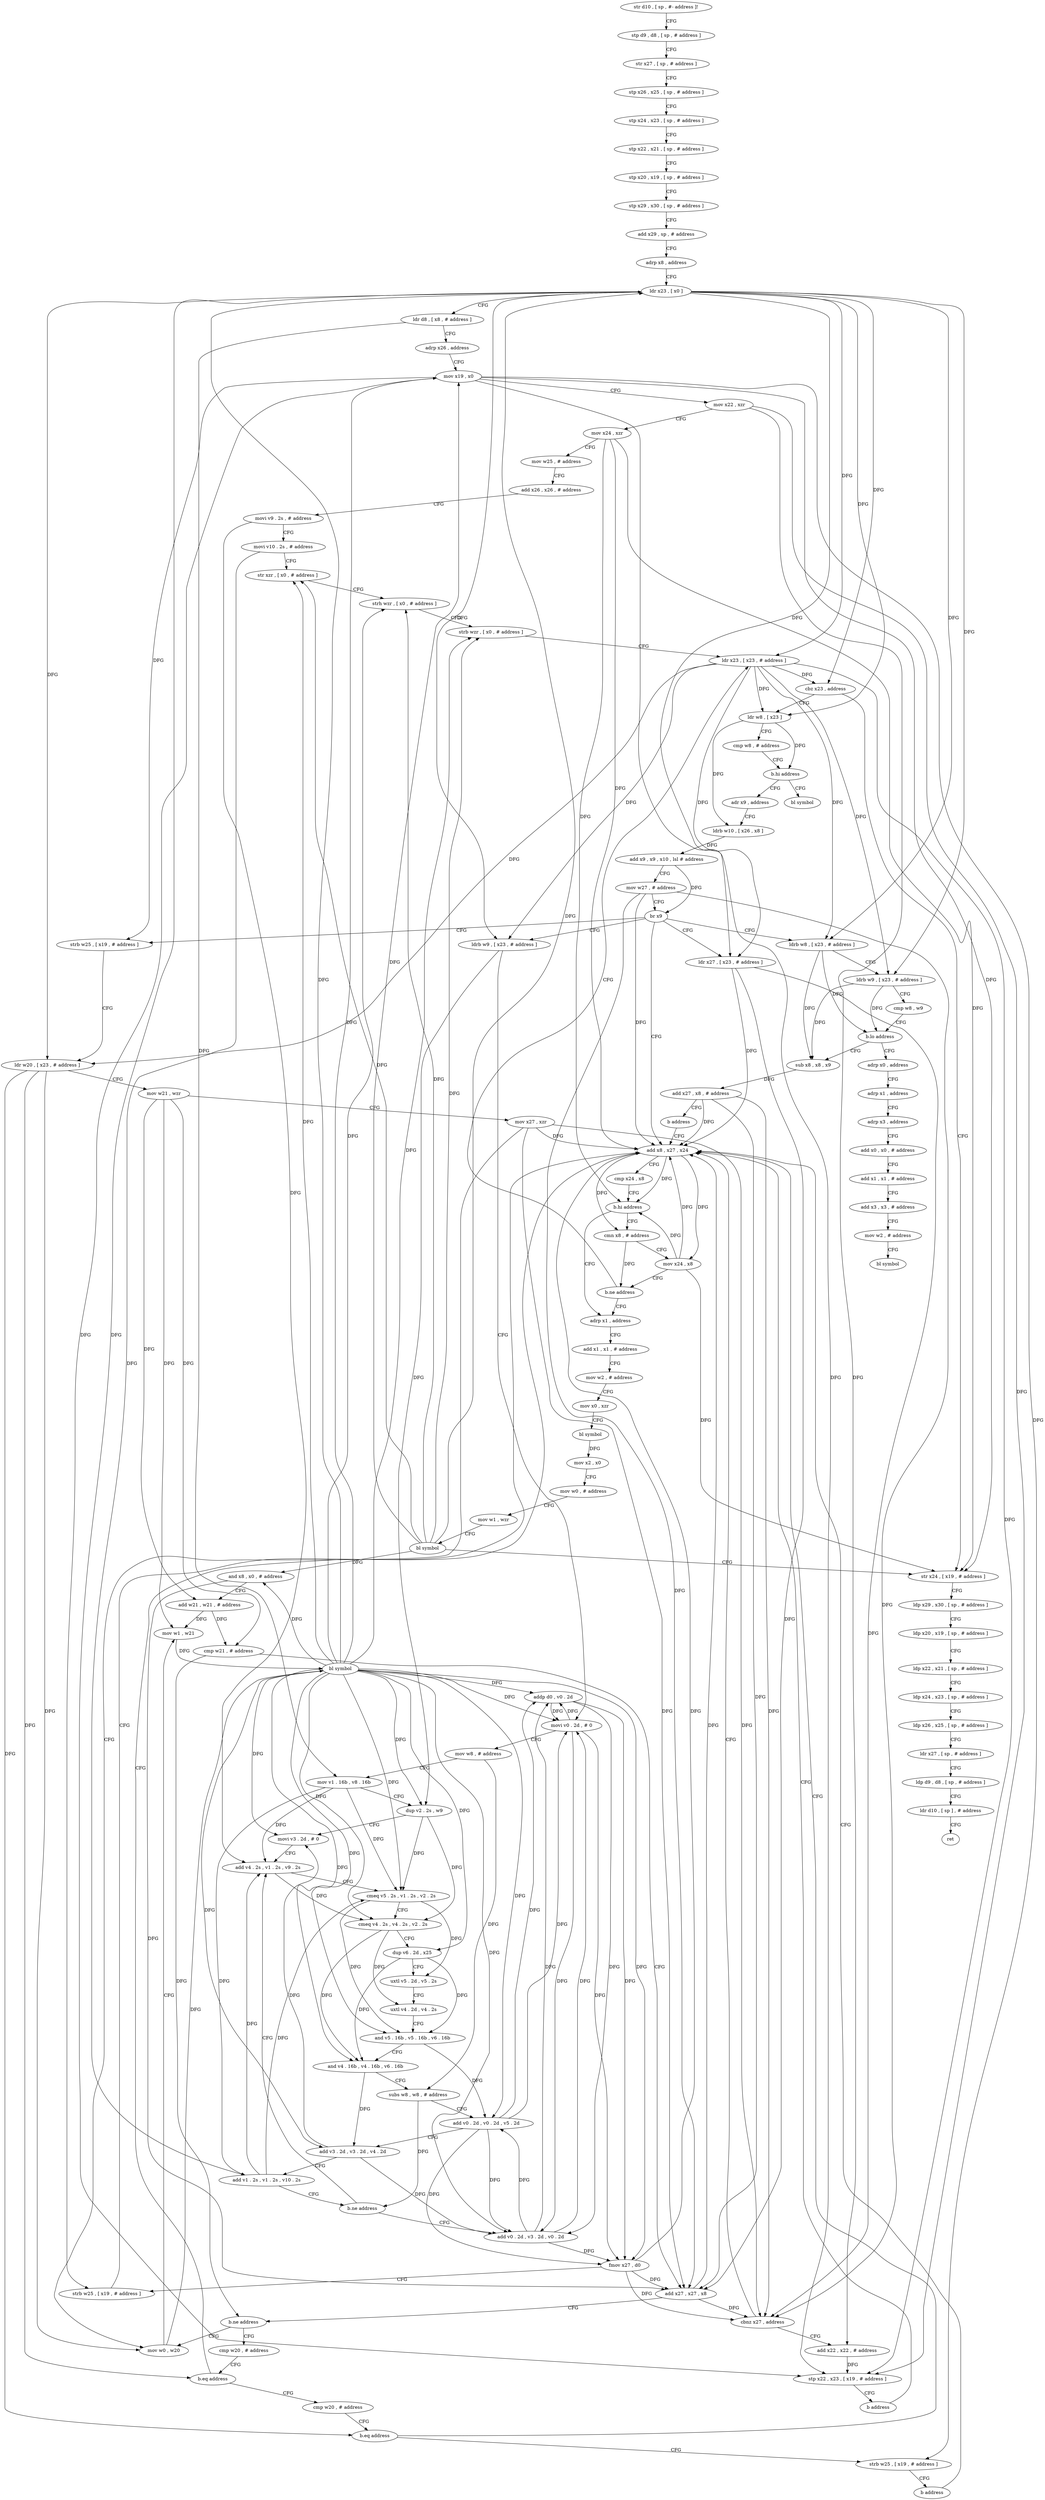 digraph "func" {
"4208964" [label = "str d10 , [ sp , #- address ]!" ]
"4208968" [label = "stp d9 , d8 , [ sp , # address ]" ]
"4208972" [label = "str x27 , [ sp , # address ]" ]
"4208976" [label = "stp x26 , x25 , [ sp , # address ]" ]
"4208980" [label = "stp x24 , x23 , [ sp , # address ]" ]
"4208984" [label = "stp x22 , x21 , [ sp , # address ]" ]
"4208988" [label = "stp x20 , x19 , [ sp , # address ]" ]
"4208992" [label = "stp x29 , x30 , [ sp , # address ]" ]
"4208996" [label = "add x29 , sp , # address" ]
"4209000" [label = "adrp x8 , address" ]
"4209004" [label = "ldr x23 , [ x0 ]" ]
"4209008" [label = "ldr d8 , [ x8 , # address ]" ]
"4209012" [label = "adrp x26 , address" ]
"4209016" [label = "mov x19 , x0" ]
"4209020" [label = "mov x22 , xzr" ]
"4209024" [label = "mov x24 , xzr" ]
"4209028" [label = "mov w25 , # address" ]
"4209032" [label = "add x26 , x26 , # address" ]
"4209036" [label = "movi v9 . 2s , # address" ]
"4209040" [label = "movi v10 . 2s , # address" ]
"4209044" [label = "str xzr , [ x0 , # address ]" ]
"4209048" [label = "strh wzr , [ x0 , # address ]" ]
"4209052" [label = "strb wzr , [ x0 , # address ]" ]
"4209056" [label = "ldr x23 , [ x23 , # address ]" ]
"4209368" [label = "str x24 , [ x19 , # address ]" ]
"4209372" [label = "ldp x29 , x30 , [ sp , # address ]" ]
"4209376" [label = "ldp x20 , x19 , [ sp , # address ]" ]
"4209380" [label = "ldp x22 , x21 , [ sp , # address ]" ]
"4209384" [label = "ldp x24 , x23 , [ sp , # address ]" ]
"4209388" [label = "ldp x26 , x25 , [ sp , # address ]" ]
"4209392" [label = "ldr x27 , [ sp , # address ]" ]
"4209396" [label = "ldp d9 , d8 , [ sp , # address ]" ]
"4209400" [label = "ldr d10 , [ sp ] , # address" ]
"4209404" [label = "ret" ]
"4209064" [label = "ldr w8 , [ x23 ]" ]
"4209068" [label = "cmp w8 , # address" ]
"4209072" [label = "b.hi address" ]
"4209408" [label = "bl symbol" ]
"4209076" [label = "adr x9 , address" ]
"4209080" [label = "ldrb w10 , [ x26 , x8 ]" ]
"4209084" [label = "add x9 , x9 , x10 , lsl # address" ]
"4209088" [label = "mov w27 , # address" ]
"4209092" [label = "br x9" ]
"4209096" [label = "ldrb w8 , [ x23 , # address ]" ]
"4209124" [label = "ldr x27 , [ x23 , # address ]" ]
"4209144" [label = "strb w25 , [ x19 , # address ]" ]
"4209216" [label = "ldrb w9 , [ x23 , # address ]" ]
"4209308" [label = "add x8 , x27 , x24" ]
"4209100" [label = "ldrb w9 , [ x23 , # address ]" ]
"4209104" [label = "cmp w8 , w9" ]
"4209108" [label = "b.lo address" ]
"4209412" [label = "adrp x0 , address" ]
"4209112" [label = "sub x8 , x8 , x9" ]
"4209128" [label = "cbnz x27 , address" ]
"4209132" [label = "add x22 , x22 , # address" ]
"4209148" [label = "ldr w20 , [ x23 , # address ]" ]
"4209152" [label = "mov w21 , wzr" ]
"4209156" [label = "mov x27 , xzr" ]
"4209160" [label = "mov w0 , w20" ]
"4209220" [label = "movi v0 . 2d , # 0" ]
"4209224" [label = "mov w8 , # address" ]
"4209228" [label = "mov v1 . 16b , v8 . 16b" ]
"4209232" [label = "dup v2 . 2s , w9" ]
"4209236" [label = "movi v3 . 2d , # 0" ]
"4209240" [label = "add v4 . 2s , v1 . 2s , v9 . 2s" ]
"4209312" [label = "cmp x24 , x8" ]
"4209316" [label = "b.hi address" ]
"4209332" [label = "adrp x1 , address" ]
"4209320" [label = "cmn x8 , # address" ]
"4209416" [label = "adrp x1 , address" ]
"4209420" [label = "adrp x3 , address" ]
"4209424" [label = "add x0 , x0 , # address" ]
"4209428" [label = "add x1 , x1 , # address" ]
"4209432" [label = "add x3 , x3 , # address" ]
"4209436" [label = "mov w2 , # address" ]
"4209440" [label = "bl symbol" ]
"4209116" [label = "add x27 , x8 , # address" ]
"4209120" [label = "b address" ]
"4209136" [label = "stp x22 , x23 , [ x19 , # address ]" ]
"4209140" [label = "b address" ]
"4209164" [label = "mov w1 , w21" ]
"4209168" [label = "bl symbol" ]
"4209172" [label = "and x8 , x0 , # address" ]
"4209176" [label = "add w21 , w21 , # address" ]
"4209180" [label = "cmp w21 , # address" ]
"4209184" [label = "add x27 , x27 , x8" ]
"4209188" [label = "b.ne address" ]
"4209192" [label = "cmp w20 , # address" ]
"4209196" [label = "b.eq address" ]
"4209200" [label = "cmp w20 , # address" ]
"4209244" [label = "cmeq v5 . 2s , v1 . 2s , v2 . 2s" ]
"4209248" [label = "cmeq v4 . 2s , v4 . 2s , v2 . 2s" ]
"4209252" [label = "dup v6 . 2d , x25" ]
"4209256" [label = "uxtl v5 . 2d , v5 . 2s" ]
"4209260" [label = "uxtl v4 . 2d , v4 . 2s" ]
"4209264" [label = "and v5 . 16b , v5 . 16b , v6 . 16b" ]
"4209268" [label = "and v4 . 16b , v4 . 16b , v6 . 16b" ]
"4209272" [label = "subs w8 , w8 , # address" ]
"4209276" [label = "add v0 . 2d , v0 . 2d , v5 . 2d" ]
"4209280" [label = "add v3 . 2d , v3 . 2d , v4 . 2d" ]
"4209284" [label = "add v1 . 2s , v1 . 2s , v10 . 2s" ]
"4209288" [label = "b.ne address" ]
"4209292" [label = "add v0 . 2d , v3 . 2d , v0 . 2d" ]
"4209296" [label = "addp d0 , v0 . 2d" ]
"4209300" [label = "fmov x27 , d0" ]
"4209304" [label = "strb w25 , [ x19 , # address ]" ]
"4209336" [label = "add x1 , x1 , # address" ]
"4209340" [label = "mov w2 , # address" ]
"4209344" [label = "mov x0 , xzr" ]
"4209348" [label = "bl symbol" ]
"4209352" [label = "mov x2 , x0" ]
"4209356" [label = "mov w0 , # address" ]
"4209360" [label = "mov w1 , wzr" ]
"4209364" [label = "bl symbol" ]
"4209324" [label = "mov x24 , x8" ]
"4209328" [label = "b.ne address" ]
"4209204" [label = "b.eq address" ]
"4209208" [label = "strb w25 , [ x19 , # address ]" ]
"4209060" [label = "cbz x23 , address" ]
"4209212" [label = "b address" ]
"4208964" -> "4208968" [ label = "CFG" ]
"4208968" -> "4208972" [ label = "CFG" ]
"4208972" -> "4208976" [ label = "CFG" ]
"4208976" -> "4208980" [ label = "CFG" ]
"4208980" -> "4208984" [ label = "CFG" ]
"4208984" -> "4208988" [ label = "CFG" ]
"4208988" -> "4208992" [ label = "CFG" ]
"4208992" -> "4208996" [ label = "CFG" ]
"4208996" -> "4209000" [ label = "CFG" ]
"4209000" -> "4209004" [ label = "CFG" ]
"4209004" -> "4209008" [ label = "CFG" ]
"4209004" -> "4209056" [ label = "DFG" ]
"4209004" -> "4209060" [ label = "DFG" ]
"4209004" -> "4209064" [ label = "DFG" ]
"4209004" -> "4209096" [ label = "DFG" ]
"4209004" -> "4209100" [ label = "DFG" ]
"4209004" -> "4209124" [ label = "DFG" ]
"4209004" -> "4209148" [ label = "DFG" ]
"4209004" -> "4209216" [ label = "DFG" ]
"4209004" -> "4209136" [ label = "DFG" ]
"4209008" -> "4209012" [ label = "CFG" ]
"4209008" -> "4209228" [ label = "DFG" ]
"4209012" -> "4209016" [ label = "CFG" ]
"4209016" -> "4209020" [ label = "CFG" ]
"4209016" -> "4209368" [ label = "DFG" ]
"4209016" -> "4209144" [ label = "DFG" ]
"4209016" -> "4209136" [ label = "DFG" ]
"4209016" -> "4209304" [ label = "DFG" ]
"4209016" -> "4209208" [ label = "DFG" ]
"4209020" -> "4209024" [ label = "CFG" ]
"4209020" -> "4209132" [ label = "DFG" ]
"4209020" -> "4209136" [ label = "DFG" ]
"4209024" -> "4209028" [ label = "CFG" ]
"4209024" -> "4209368" [ label = "DFG" ]
"4209024" -> "4209308" [ label = "DFG" ]
"4209024" -> "4209316" [ label = "DFG" ]
"4209028" -> "4209032" [ label = "CFG" ]
"4209032" -> "4209036" [ label = "CFG" ]
"4209036" -> "4209040" [ label = "CFG" ]
"4209036" -> "4209240" [ label = "DFG" ]
"4209040" -> "4209044" [ label = "CFG" ]
"4209040" -> "4209284" [ label = "DFG" ]
"4209044" -> "4209048" [ label = "CFG" ]
"4209048" -> "4209052" [ label = "CFG" ]
"4209052" -> "4209056" [ label = "CFG" ]
"4209056" -> "4209060" [ label = "DFG" ]
"4209056" -> "4209064" [ label = "DFG" ]
"4209056" -> "4209096" [ label = "DFG" ]
"4209056" -> "4209100" [ label = "DFG" ]
"4209056" -> "4209124" [ label = "DFG" ]
"4209056" -> "4209148" [ label = "DFG" ]
"4209056" -> "4209216" [ label = "DFG" ]
"4209056" -> "4209136" [ label = "DFG" ]
"4209368" -> "4209372" [ label = "CFG" ]
"4209372" -> "4209376" [ label = "CFG" ]
"4209376" -> "4209380" [ label = "CFG" ]
"4209380" -> "4209384" [ label = "CFG" ]
"4209384" -> "4209388" [ label = "CFG" ]
"4209388" -> "4209392" [ label = "CFG" ]
"4209392" -> "4209396" [ label = "CFG" ]
"4209396" -> "4209400" [ label = "CFG" ]
"4209400" -> "4209404" [ label = "CFG" ]
"4209064" -> "4209068" [ label = "CFG" ]
"4209064" -> "4209072" [ label = "DFG" ]
"4209064" -> "4209080" [ label = "DFG" ]
"4209068" -> "4209072" [ label = "CFG" ]
"4209072" -> "4209408" [ label = "CFG" ]
"4209072" -> "4209076" [ label = "CFG" ]
"4209076" -> "4209080" [ label = "CFG" ]
"4209080" -> "4209084" [ label = "DFG" ]
"4209084" -> "4209088" [ label = "CFG" ]
"4209084" -> "4209092" [ label = "DFG" ]
"4209088" -> "4209092" [ label = "CFG" ]
"4209088" -> "4209128" [ label = "DFG" ]
"4209088" -> "4209308" [ label = "DFG" ]
"4209088" -> "4209184" [ label = "DFG" ]
"4209092" -> "4209096" [ label = "CFG" ]
"4209092" -> "4209124" [ label = "CFG" ]
"4209092" -> "4209144" [ label = "CFG" ]
"4209092" -> "4209216" [ label = "CFG" ]
"4209092" -> "4209308" [ label = "CFG" ]
"4209096" -> "4209100" [ label = "CFG" ]
"4209096" -> "4209108" [ label = "DFG" ]
"4209096" -> "4209112" [ label = "DFG" ]
"4209124" -> "4209128" [ label = "DFG" ]
"4209124" -> "4209308" [ label = "DFG" ]
"4209124" -> "4209184" [ label = "DFG" ]
"4209144" -> "4209148" [ label = "CFG" ]
"4209216" -> "4209220" [ label = "CFG" ]
"4209216" -> "4209232" [ label = "DFG" ]
"4209308" -> "4209312" [ label = "CFG" ]
"4209308" -> "4209316" [ label = "DFG" ]
"4209308" -> "4209320" [ label = "DFG" ]
"4209308" -> "4209324" [ label = "DFG" ]
"4209100" -> "4209104" [ label = "CFG" ]
"4209100" -> "4209108" [ label = "DFG" ]
"4209100" -> "4209112" [ label = "DFG" ]
"4209104" -> "4209108" [ label = "CFG" ]
"4209108" -> "4209412" [ label = "CFG" ]
"4209108" -> "4209112" [ label = "CFG" ]
"4209412" -> "4209416" [ label = "CFG" ]
"4209112" -> "4209116" [ label = "DFG" ]
"4209128" -> "4209308" [ label = "CFG" ]
"4209128" -> "4209132" [ label = "CFG" ]
"4209132" -> "4209136" [ label = "DFG" ]
"4209148" -> "4209152" [ label = "CFG" ]
"4209148" -> "4209160" [ label = "DFG" ]
"4209148" -> "4209196" [ label = "DFG" ]
"4209148" -> "4209204" [ label = "DFG" ]
"4209152" -> "4209156" [ label = "CFG" ]
"4209152" -> "4209164" [ label = "DFG" ]
"4209152" -> "4209176" [ label = "DFG" ]
"4209152" -> "4209180" [ label = "DFG" ]
"4209156" -> "4209160" [ label = "CFG" ]
"4209156" -> "4209128" [ label = "DFG" ]
"4209156" -> "4209308" [ label = "DFG" ]
"4209156" -> "4209184" [ label = "DFG" ]
"4209160" -> "4209164" [ label = "CFG" ]
"4209160" -> "4209168" [ label = "DFG" ]
"4209220" -> "4209224" [ label = "CFG" ]
"4209220" -> "4209292" [ label = "DFG" ]
"4209220" -> "4209296" [ label = "DFG" ]
"4209220" -> "4209300" [ label = "DFG" ]
"4209224" -> "4209228" [ label = "CFG" ]
"4209224" -> "4209272" [ label = "DFG" ]
"4209228" -> "4209232" [ label = "CFG" ]
"4209228" -> "4209240" [ label = "DFG" ]
"4209228" -> "4209244" [ label = "DFG" ]
"4209228" -> "4209284" [ label = "DFG" ]
"4209232" -> "4209236" [ label = "CFG" ]
"4209232" -> "4209244" [ label = "DFG" ]
"4209232" -> "4209248" [ label = "DFG" ]
"4209236" -> "4209240" [ label = "CFG" ]
"4209240" -> "4209244" [ label = "CFG" ]
"4209240" -> "4209248" [ label = "DFG" ]
"4209312" -> "4209316" [ label = "CFG" ]
"4209316" -> "4209332" [ label = "CFG" ]
"4209316" -> "4209320" [ label = "CFG" ]
"4209332" -> "4209336" [ label = "CFG" ]
"4209320" -> "4209324" [ label = "CFG" ]
"4209320" -> "4209328" [ label = "DFG" ]
"4209416" -> "4209420" [ label = "CFG" ]
"4209420" -> "4209424" [ label = "CFG" ]
"4209424" -> "4209428" [ label = "CFG" ]
"4209428" -> "4209432" [ label = "CFG" ]
"4209432" -> "4209436" [ label = "CFG" ]
"4209436" -> "4209440" [ label = "CFG" ]
"4209116" -> "4209120" [ label = "CFG" ]
"4209116" -> "4209128" [ label = "DFG" ]
"4209116" -> "4209308" [ label = "DFG" ]
"4209116" -> "4209184" [ label = "DFG" ]
"4209120" -> "4209308" [ label = "CFG" ]
"4209136" -> "4209140" [ label = "CFG" ]
"4209140" -> "4209308" [ label = "CFG" ]
"4209164" -> "4209168" [ label = "DFG" ]
"4209168" -> "4209172" [ label = "DFG" ]
"4209168" -> "4209004" [ label = "DFG" ]
"4209168" -> "4209016" [ label = "DFG" ]
"4209168" -> "4209044" [ label = "DFG" ]
"4209168" -> "4209048" [ label = "DFG" ]
"4209168" -> "4209052" [ label = "DFG" ]
"4209168" -> "4209220" [ label = "DFG" ]
"4209168" -> "4209236" [ label = "DFG" ]
"4209168" -> "4209276" [ label = "DFG" ]
"4209168" -> "4209292" [ label = "DFG" ]
"4209168" -> "4209296" [ label = "DFG" ]
"4209168" -> "4209300" [ label = "DFG" ]
"4209168" -> "4209232" [ label = "DFG" ]
"4209168" -> "4209244" [ label = "DFG" ]
"4209168" -> "4209248" [ label = "DFG" ]
"4209168" -> "4209280" [ label = "DFG" ]
"4209168" -> "4209252" [ label = "DFG" ]
"4209168" -> "4209264" [ label = "DFG" ]
"4209168" -> "4209268" [ label = "DFG" ]
"4209172" -> "4209176" [ label = "CFG" ]
"4209172" -> "4209184" [ label = "DFG" ]
"4209176" -> "4209180" [ label = "DFG" ]
"4209176" -> "4209164" [ label = "DFG" ]
"4209180" -> "4209184" [ label = "CFG" ]
"4209180" -> "4209188" [ label = "DFG" ]
"4209184" -> "4209188" [ label = "CFG" ]
"4209184" -> "4209128" [ label = "DFG" ]
"4209184" -> "4209308" [ label = "DFG" ]
"4209188" -> "4209160" [ label = "CFG" ]
"4209188" -> "4209192" [ label = "CFG" ]
"4209192" -> "4209196" [ label = "CFG" ]
"4209196" -> "4209308" [ label = "CFG" ]
"4209196" -> "4209200" [ label = "CFG" ]
"4209200" -> "4209204" [ label = "CFG" ]
"4209244" -> "4209248" [ label = "CFG" ]
"4209244" -> "4209256" [ label = "DFG" ]
"4209244" -> "4209264" [ label = "DFG" ]
"4209248" -> "4209252" [ label = "CFG" ]
"4209248" -> "4209260" [ label = "DFG" ]
"4209248" -> "4209268" [ label = "DFG" ]
"4209252" -> "4209256" [ label = "CFG" ]
"4209252" -> "4209264" [ label = "DFG" ]
"4209252" -> "4209268" [ label = "DFG" ]
"4209256" -> "4209260" [ label = "CFG" ]
"4209260" -> "4209264" [ label = "CFG" ]
"4209264" -> "4209268" [ label = "CFG" ]
"4209264" -> "4209276" [ label = "DFG" ]
"4209268" -> "4209272" [ label = "CFG" ]
"4209268" -> "4209280" [ label = "DFG" ]
"4209272" -> "4209276" [ label = "CFG" ]
"4209272" -> "4209288" [ label = "DFG" ]
"4209276" -> "4209280" [ label = "CFG" ]
"4209276" -> "4209220" [ label = "DFG" ]
"4209276" -> "4209292" [ label = "DFG" ]
"4209276" -> "4209296" [ label = "DFG" ]
"4209276" -> "4209300" [ label = "DFG" ]
"4209280" -> "4209284" [ label = "CFG" ]
"4209280" -> "4209236" [ label = "DFG" ]
"4209280" -> "4209292" [ label = "DFG" ]
"4209284" -> "4209288" [ label = "CFG" ]
"4209284" -> "4209240" [ label = "DFG" ]
"4209284" -> "4209244" [ label = "DFG" ]
"4209288" -> "4209240" [ label = "CFG" ]
"4209288" -> "4209292" [ label = "CFG" ]
"4209292" -> "4209296" [ label = "DFG" ]
"4209292" -> "4209220" [ label = "DFG" ]
"4209292" -> "4209276" [ label = "DFG" ]
"4209292" -> "4209300" [ label = "DFG" ]
"4209296" -> "4209300" [ label = "DFG" ]
"4209296" -> "4209220" [ label = "DFG" ]
"4209296" -> "4209292" [ label = "DFG" ]
"4209300" -> "4209304" [ label = "CFG" ]
"4209300" -> "4209128" [ label = "DFG" ]
"4209300" -> "4209308" [ label = "DFG" ]
"4209300" -> "4209184" [ label = "DFG" ]
"4209304" -> "4209308" [ label = "CFG" ]
"4209336" -> "4209340" [ label = "CFG" ]
"4209340" -> "4209344" [ label = "CFG" ]
"4209344" -> "4209348" [ label = "CFG" ]
"4209348" -> "4209352" [ label = "DFG" ]
"4209352" -> "4209356" [ label = "CFG" ]
"4209356" -> "4209360" [ label = "CFG" ]
"4209360" -> "4209364" [ label = "CFG" ]
"4209364" -> "4209368" [ label = "CFG" ]
"4209364" -> "4209004" [ label = "DFG" ]
"4209364" -> "4209016" [ label = "DFG" ]
"4209364" -> "4209044" [ label = "DFG" ]
"4209364" -> "4209048" [ label = "DFG" ]
"4209364" -> "4209052" [ label = "DFG" ]
"4209364" -> "4209172" [ label = "DFG" ]
"4209324" -> "4209328" [ label = "CFG" ]
"4209324" -> "4209368" [ label = "DFG" ]
"4209324" -> "4209308" [ label = "DFG" ]
"4209324" -> "4209316" [ label = "DFG" ]
"4209328" -> "4209056" [ label = "CFG" ]
"4209328" -> "4209332" [ label = "CFG" ]
"4209204" -> "4209308" [ label = "CFG" ]
"4209204" -> "4209208" [ label = "CFG" ]
"4209208" -> "4209212" [ label = "CFG" ]
"4209060" -> "4209368" [ label = "CFG" ]
"4209060" -> "4209064" [ label = "CFG" ]
"4209212" -> "4209308" [ label = "CFG" ]
}
